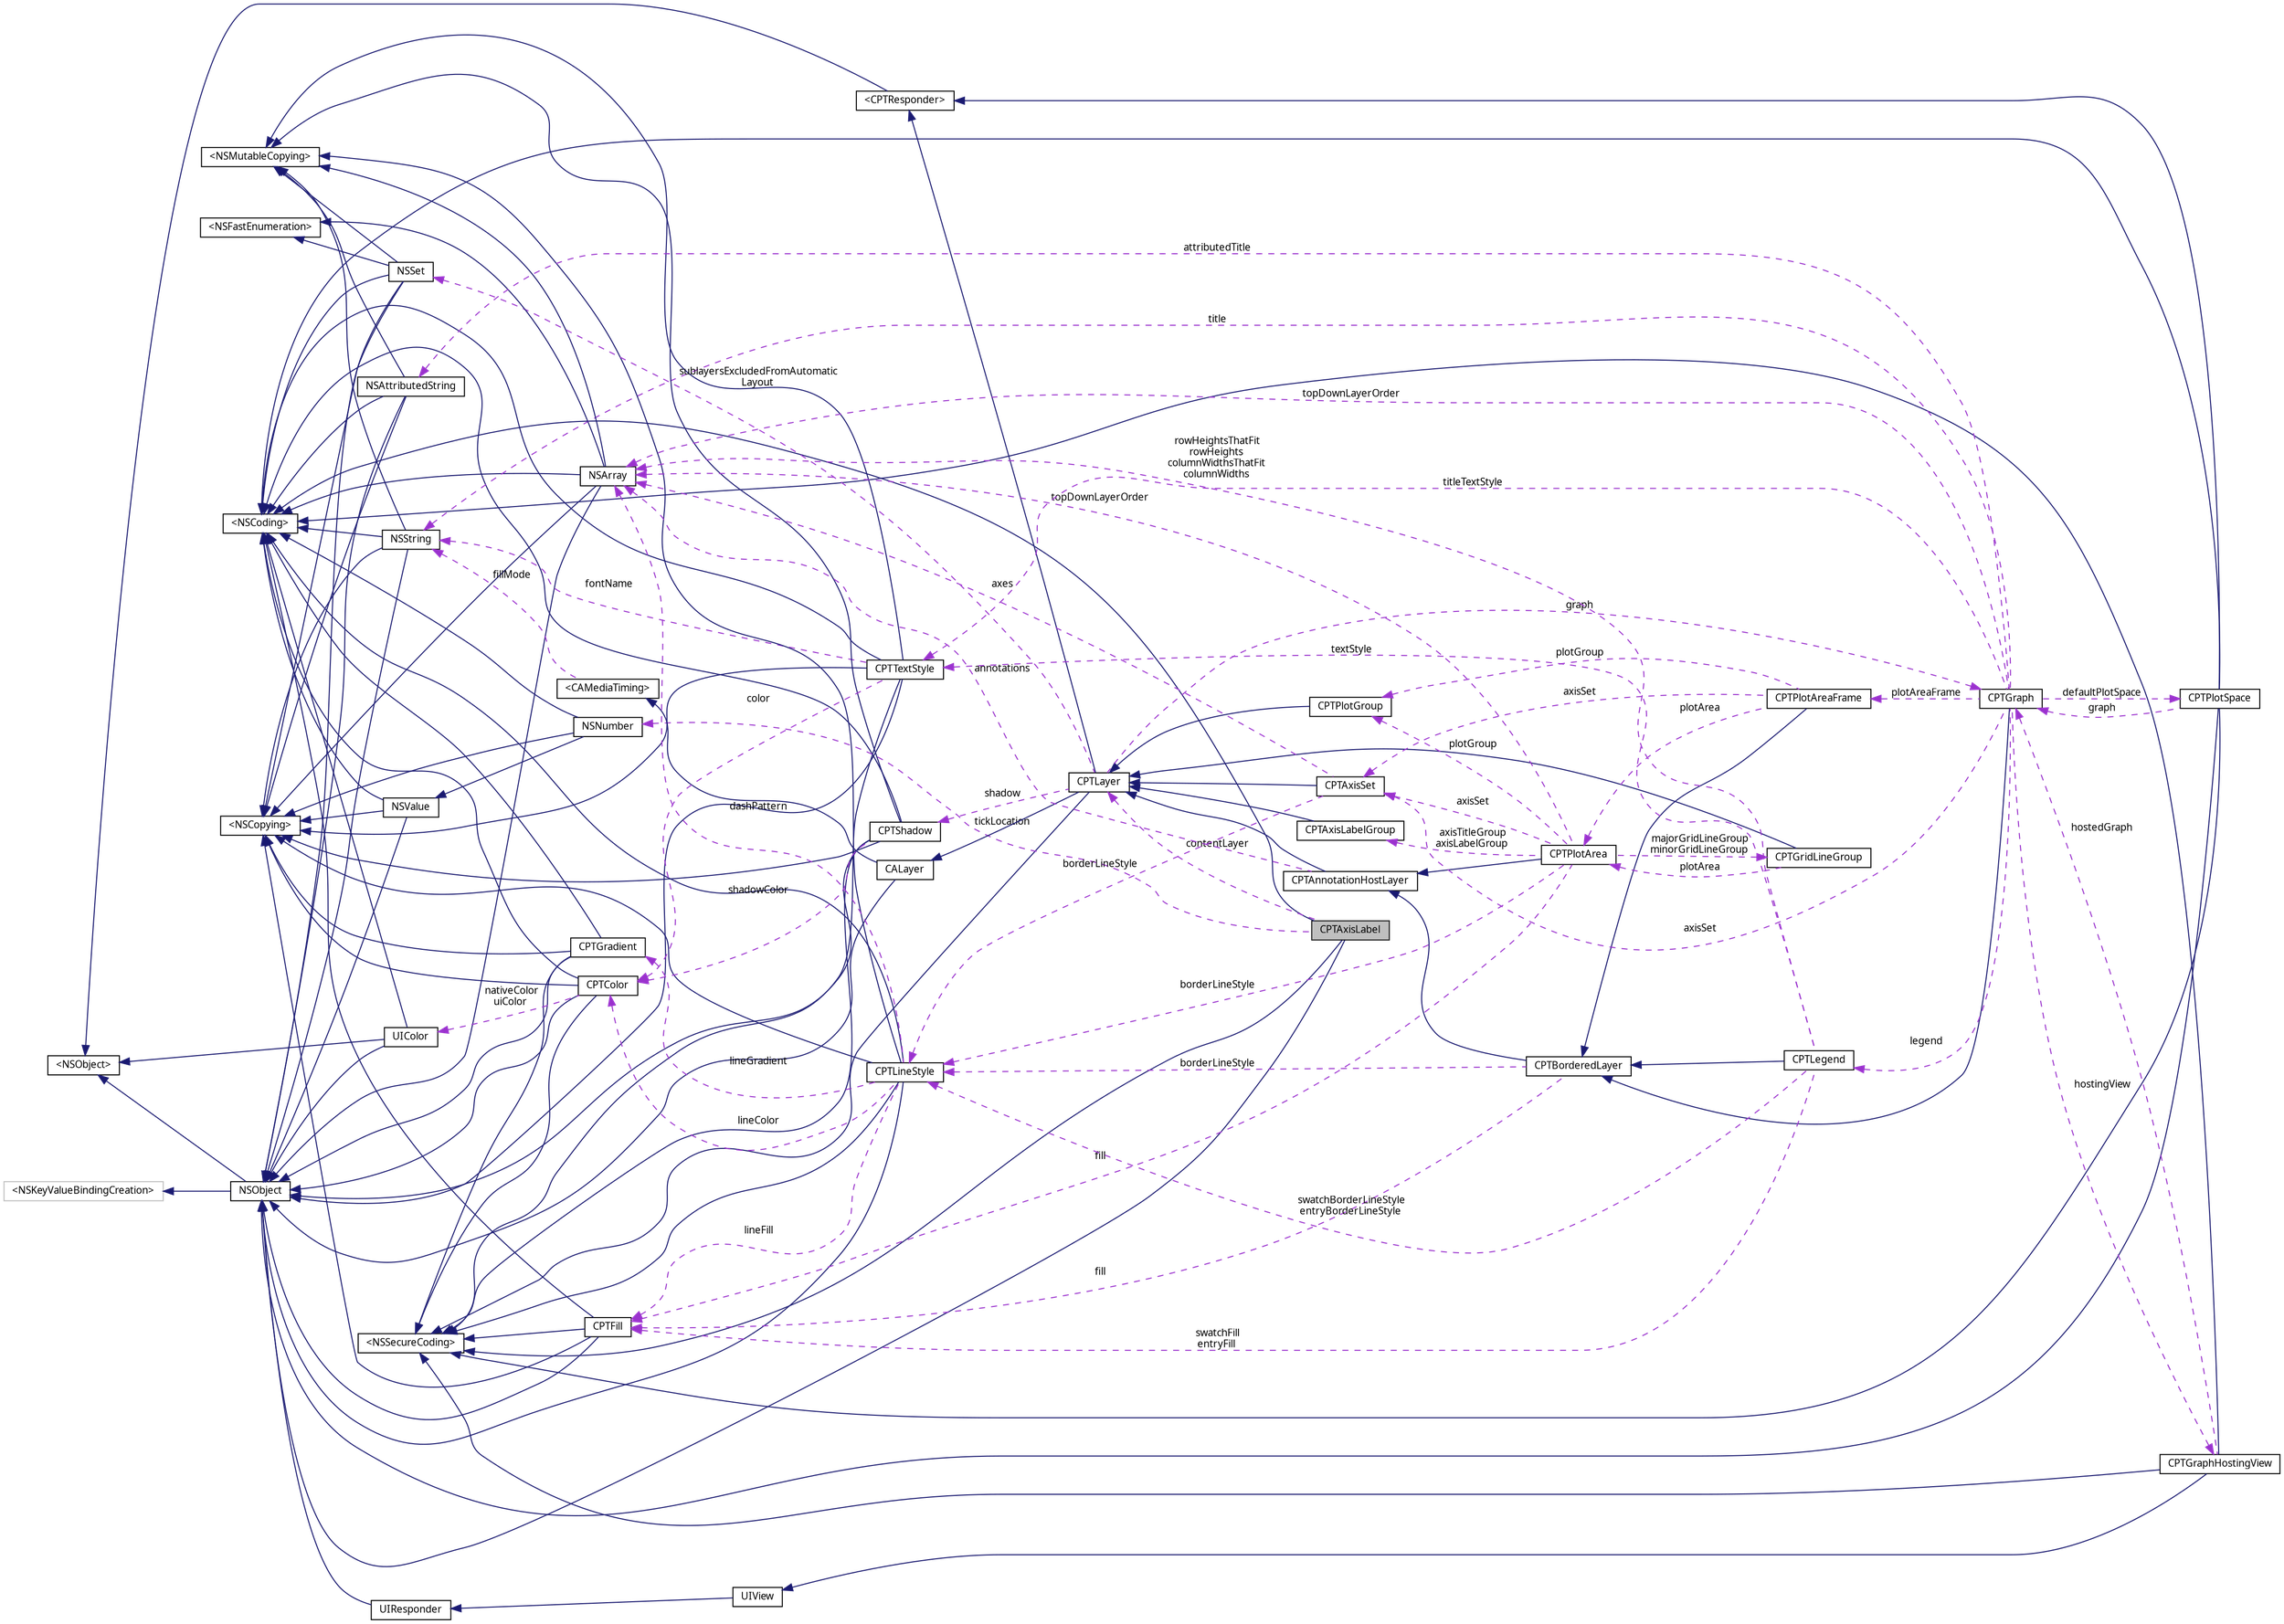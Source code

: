 digraph "CPTAxisLabel"
{
 // LATEX_PDF_SIZE
  bgcolor="transparent";
  edge [fontname="Lucinda Grande",fontsize="10",labelfontname="Lucinda Grande",labelfontsize="10"];
  node [fontname="Lucinda Grande",fontsize="10",shape=record];
  rankdir="LR";
  Node1 [label="CPTAxisLabel",height=0.2,width=0.4,color="black", fillcolor="grey75", style="filled", fontcolor="black",tooltip="An axis label."];
  Node2 -> Node1 [dir="back",color="midnightblue",fontsize="10",style="solid",fontname="Lucinda Grande"];
  Node2 [label="NSObject",height=0.2,width=0.4,color="black",URL="/Users/eskroch/Projects/Core Plot/documentation/doxygen/doxygen-cocoa-touch-tags.xml$https://developer.apple.com/library/ios/.html#documentation/Cocoa/Reference/Foundation/Classes/NSObject_Class/Reference/Reference",tooltip=" "];
  Node3 -> Node2 [dir="back",color="midnightblue",fontsize="10",style="solid",fontname="Lucinda Grande"];
  Node3 [label="\<NSObject\>",height=0.2,width=0.4,color="black",URL="/Users/eskroch/Projects/Core Plot/documentation/doxygen/doxygen-cocoa-touch-tags.xml$https://developer.apple.com/library/ios/.html#documentation/Cocoa/Reference/Foundation/Protocols/NSObject_Protocol/Reference/NSObject",tooltip=" "];
  Node4 -> Node2 [dir="back",color="midnightblue",fontsize="10",style="solid",fontname="Lucinda Grande"];
  Node4 [label="\<NSKeyValueBindingCreation\>",height=0.2,width=0.4,color="grey75",tooltip=" "];
  Node5 -> Node1 [dir="back",color="midnightblue",fontsize="10",style="solid",fontname="Lucinda Grande"];
  Node5 [label="\<NSCoding\>",height=0.2,width=0.4,color="black",URL="/Users/eskroch/Projects/Core Plot/documentation/doxygen/doxygen-cocoa-touch-tags.xml$https://developer.apple.com/library/ios/.html#documentation/Cocoa/Reference/Foundation/Protocols/NSCoding_Protocol/Reference/Reference",tooltip=" "];
  Node6 -> Node1 [dir="back",color="midnightblue",fontsize="10",style="solid",fontname="Lucinda Grande"];
  Node6 [label="\<NSSecureCoding\>",height=0.2,width=0.4,color="black",URL="/Users/eskroch/Projects/Core Plot/documentation/doxygen/doxygen-cocoa-touch-tags.xml$https://developer.apple.com/library/ios/documentation/Foundation/Reference/NSSecureCoding_Protocol_Ref/.html",tooltip=" "];
  Node7 -> Node1 [dir="back",color="darkorchid3",fontsize="10",style="dashed",label=" tickLocation" ,fontname="Lucinda Grande"];
  Node7 [label="NSNumber",height=0.2,width=0.4,color="black",URL="/Users/eskroch/Projects/Core Plot/documentation/doxygen/doxygen-cocoa-touch-tags.xml$https://developer.apple.com/library/ios/.html#documentation/Cocoa/Reference/Foundation/Classes/NSNumber_Class/Reference/Reference",tooltip=" "];
  Node8 -> Node7 [dir="back",color="midnightblue",fontsize="10",style="solid",fontname="Lucinda Grande"];
  Node8 [label="NSValue",height=0.2,width=0.4,color="black",URL="/Users/eskroch/Projects/Core Plot/documentation/doxygen/doxygen-cocoa-touch-tags.xml$https://developer.apple.com/library/ios/.html#documentation/Cocoa/Reference/Foundation/Classes/NSValue_Class/Reference/Reference",tooltip=" "];
  Node2 -> Node8 [dir="back",color="midnightblue",fontsize="10",style="solid",fontname="Lucinda Grande"];
  Node5 -> Node8 [dir="back",color="midnightblue",fontsize="10",style="solid",fontname="Lucinda Grande"];
  Node9 -> Node8 [dir="back",color="midnightblue",fontsize="10",style="solid",fontname="Lucinda Grande"];
  Node9 [label="\<NSCopying\>",height=0.2,width=0.4,color="black",URL="/Users/eskroch/Projects/Core Plot/documentation/doxygen/doxygen-cocoa-touch-tags.xml$https://developer.apple.com/library/ios/.html#documentation/Cocoa/Reference/Foundation/Protocols/NSCopying_Protocol/Reference/Reference",tooltip=" "];
  Node5 -> Node7 [dir="back",color="midnightblue",fontsize="10",style="solid",fontname="Lucinda Grande"];
  Node9 -> Node7 [dir="back",color="midnightblue",fontsize="10",style="solid",fontname="Lucinda Grande"];
  Node10 -> Node1 [dir="back",color="darkorchid3",fontsize="10",style="dashed",label=" contentLayer" ,fontname="Lucinda Grande"];
  Node10 [label="CPTLayer",height=0.2,width=0.4,color="black",URL="$interface_c_p_t_layer.html",tooltip="Base class for all Core Animation layers in Core Plot."];
  Node11 -> Node10 [dir="back",color="midnightblue",fontsize="10",style="solid",fontname="Lucinda Grande"];
  Node11 [label="CALayer",height=0.2,width=0.4,color="black",URL="/Users/eskroch/Projects/Core Plot/documentation/doxygen/doxygen-cocoa-touch-tags.xml$https://developer.apple.com/library/ios/.html#documentation/GraphicsImaging/Reference/CALayer_class/Introduction/Introduction",tooltip=" "];
  Node2 -> Node11 [dir="back",color="midnightblue",fontsize="10",style="solid",fontname="Lucinda Grande"];
  Node12 -> Node11 [dir="back",color="midnightblue",fontsize="10",style="solid",fontname="Lucinda Grande"];
  Node12 [label="\<CAMediaTiming\>",height=0.2,width=0.4,color="black",URL="/Users/eskroch/Projects/Core Plot/documentation/doxygen/doxygen-cocoa-touch-tags.xml$https://developer.apple.com/library/ios/.html#documentation/GraphicsImaging/Reference/CAMediaTiming_protocol/Introduction/Introduction",tooltip=" "];
  Node13 -> Node12 [dir="back",color="darkorchid3",fontsize="10",style="dashed",label=" fillMode" ,fontname="Lucinda Grande"];
  Node13 [label="NSString",height=0.2,width=0.4,color="black",URL="/Users/eskroch/Projects/Core Plot/documentation/doxygen/doxygen-cocoa-touch-tags.xml$https://developer.apple.com/library/ios/.html#documentation/Cocoa/Reference/Foundation/Classes/NSString_Class/Reference/NSString",tooltip=" "];
  Node2 -> Node13 [dir="back",color="midnightblue",fontsize="10",style="solid",fontname="Lucinda Grande"];
  Node5 -> Node13 [dir="back",color="midnightblue",fontsize="10",style="solid",fontname="Lucinda Grande"];
  Node9 -> Node13 [dir="back",color="midnightblue",fontsize="10",style="solid",fontname="Lucinda Grande"];
  Node14 -> Node13 [dir="back",color="midnightblue",fontsize="10",style="solid",fontname="Lucinda Grande"];
  Node14 [label="\<NSMutableCopying\>",height=0.2,width=0.4,color="black",URL="/Users/eskroch/Projects/Core Plot/documentation/doxygen/doxygen-cocoa-touch-tags.xml$https://developer.apple.com/library/ios/.html#documentation/Cocoa/Reference/Foundation/Protocols/NSMutableCopying_Protocol/Reference/Reference",tooltip=" "];
  Node15 -> Node10 [dir="back",color="midnightblue",fontsize="10",style="solid",fontname="Lucinda Grande"];
  Node15 [label="\<CPTResponder\>",height=0.2,width=0.4,color="black",URL="$protocol_c_p_t_responder-p.html",tooltip="The basis of all event processing in Core Plot."];
  Node3 -> Node15 [dir="back",color="midnightblue",fontsize="10",style="solid",fontname="Lucinda Grande"];
  Node6 -> Node10 [dir="back",color="midnightblue",fontsize="10",style="solid",fontname="Lucinda Grande"];
  Node16 -> Node10 [dir="back",color="darkorchid3",fontsize="10",style="dashed",label=" shadow" ,fontname="Lucinda Grande"];
  Node16 [label="CPTShadow",height=0.2,width=0.4,color="black",URL="$interface_c_p_t_shadow.html",tooltip="Immutable wrapper for various shadow drawing properties."];
  Node2 -> Node16 [dir="back",color="midnightblue",fontsize="10",style="solid",fontname="Lucinda Grande"];
  Node9 -> Node16 [dir="back",color="midnightblue",fontsize="10",style="solid",fontname="Lucinda Grande"];
  Node14 -> Node16 [dir="back",color="midnightblue",fontsize="10",style="solid",fontname="Lucinda Grande"];
  Node5 -> Node16 [dir="back",color="midnightblue",fontsize="10",style="solid",fontname="Lucinda Grande"];
  Node6 -> Node16 [dir="back",color="midnightblue",fontsize="10",style="solid",fontname="Lucinda Grande"];
  Node17 -> Node16 [dir="back",color="darkorchid3",fontsize="10",style="dashed",label=" shadowColor" ,fontname="Lucinda Grande"];
  Node17 [label="CPTColor",height=0.2,width=0.4,color="black",URL="$interface_c_p_t_color.html",tooltip="An immutable color."];
  Node2 -> Node17 [dir="back",color="midnightblue",fontsize="10",style="solid",fontname="Lucinda Grande"];
  Node9 -> Node17 [dir="back",color="midnightblue",fontsize="10",style="solid",fontname="Lucinda Grande"];
  Node5 -> Node17 [dir="back",color="midnightblue",fontsize="10",style="solid",fontname="Lucinda Grande"];
  Node6 -> Node17 [dir="back",color="midnightblue",fontsize="10",style="solid",fontname="Lucinda Grande"];
  Node18 -> Node17 [dir="back",color="darkorchid3",fontsize="10",style="dashed",label=" nativeColor\nuiColor" ,fontname="Lucinda Grande"];
  Node18 [label="UIColor",height=0.2,width=0.4,color="black",URL="/Users/eskroch/Projects/Core Plot/documentation/doxygen/doxygen-cocoa-touch-tags.xml$https://developer.apple.com/library/ios/.html#documentation/UIKit/Reference/UIColor_Class/Reference/Reference",tooltip=" "];
  Node2 -> Node18 [dir="back",color="midnightblue",fontsize="10",style="solid",fontname="Lucinda Grande"];
  Node5 -> Node18 [dir="back",color="midnightblue",fontsize="10",style="solid",fontname="Lucinda Grande"];
  Node3 -> Node18 [dir="back",color="midnightblue",fontsize="10",style="solid",fontname="Lucinda Grande"];
  Node19 -> Node10 [dir="back",color="darkorchid3",fontsize="10",style="dashed",label=" sublayersExcludedFromAutomatic\lLayout" ,fontname="Lucinda Grande"];
  Node19 [label="NSSet",height=0.2,width=0.4,color="black",URL="/Users/eskroch/Projects/Core Plot/documentation/doxygen/doxygen-cocoa-touch-tags.xml$https://developer.apple.com/library/ios/.html#documentation/Cocoa/Reference/Foundation/Classes/NSSet_Class/Reference/Reference",tooltip=" "];
  Node2 -> Node19 [dir="back",color="midnightblue",fontsize="10",style="solid",fontname="Lucinda Grande"];
  Node5 -> Node19 [dir="back",color="midnightblue",fontsize="10",style="solid",fontname="Lucinda Grande"];
  Node9 -> Node19 [dir="back",color="midnightblue",fontsize="10",style="solid",fontname="Lucinda Grande"];
  Node20 -> Node19 [dir="back",color="midnightblue",fontsize="10",style="solid",fontname="Lucinda Grande"];
  Node20 [label="\<NSFastEnumeration\>",height=0.2,width=0.4,color="black",URL="/Users/eskroch/Projects/Core Plot/documentation/doxygen/doxygen-cocoa-touch-tags.xml$https://developer.apple.com/library/ios/.html#documentation/Cocoa/Reference/NSFastEnumeration_protocol/Reference/NSFastEnumeration",tooltip=" "];
  Node14 -> Node19 [dir="back",color="midnightblue",fontsize="10",style="solid",fontname="Lucinda Grande"];
  Node21 -> Node10 [dir="back",color="darkorchid3",fontsize="10",style="dashed",label=" graph" ,fontname="Lucinda Grande"];
  Node21 [label="CPTGraph",height=0.2,width=0.4,color="black",URL="$interface_c_p_t_graph.html",tooltip="An abstract graph class."];
  Node22 -> Node21 [dir="back",color="midnightblue",fontsize="10",style="solid",fontname="Lucinda Grande"];
  Node22 [label="CPTBorderedLayer",height=0.2,width=0.4,color="black",URL="$interface_c_p_t_bordered_layer.html",tooltip="A layer with a border line and background fill."];
  Node23 -> Node22 [dir="back",color="midnightblue",fontsize="10",style="solid",fontname="Lucinda Grande"];
  Node23 [label="CPTAnnotationHostLayer",height=0.2,width=0.4,color="black",URL="$interface_c_p_t_annotation_host_layer.html",tooltip="A container layer for annotations."];
  Node10 -> Node23 [dir="back",color="midnightblue",fontsize="10",style="solid",fontname="Lucinda Grande"];
  Node24 -> Node23 [dir="back",color="darkorchid3",fontsize="10",style="dashed",label=" annotations" ,fontname="Lucinda Grande"];
  Node24 [label="NSArray",height=0.2,width=0.4,color="black",URL="/Users/eskroch/Projects/Core Plot/documentation/doxygen/doxygen-cocoa-touch-tags.xml$https://developer.apple.com/library/ios/.html#documentation/Cocoa/Reference/Foundation/Classes/NSArray_Class/NSArray",tooltip=" "];
  Node2 -> Node24 [dir="back",color="midnightblue",fontsize="10",style="solid",fontname="Lucinda Grande"];
  Node5 -> Node24 [dir="back",color="midnightblue",fontsize="10",style="solid",fontname="Lucinda Grande"];
  Node9 -> Node24 [dir="back",color="midnightblue",fontsize="10",style="solid",fontname="Lucinda Grande"];
  Node20 -> Node24 [dir="back",color="midnightblue",fontsize="10",style="solid",fontname="Lucinda Grande"];
  Node14 -> Node24 [dir="back",color="midnightblue",fontsize="10",style="solid",fontname="Lucinda Grande"];
  Node25 -> Node22 [dir="back",color="darkorchid3",fontsize="10",style="dashed",label=" fill" ,fontname="Lucinda Grande"];
  Node25 [label="CPTFill",height=0.2,width=0.4,color="black",URL="$interface_c_p_t_fill.html",tooltip="Draws area fills."];
  Node2 -> Node25 [dir="back",color="midnightblue",fontsize="10",style="solid",fontname="Lucinda Grande"];
  Node9 -> Node25 [dir="back",color="midnightblue",fontsize="10",style="solid",fontname="Lucinda Grande"];
  Node5 -> Node25 [dir="back",color="midnightblue",fontsize="10",style="solid",fontname="Lucinda Grande"];
  Node6 -> Node25 [dir="back",color="midnightblue",fontsize="10",style="solid",fontname="Lucinda Grande"];
  Node26 -> Node22 [dir="back",color="darkorchid3",fontsize="10",style="dashed",label=" borderLineStyle" ,fontname="Lucinda Grande"];
  Node26 [label="CPTLineStyle",height=0.2,width=0.4,color="black",URL="$interface_c_p_t_line_style.html",tooltip="Immutable wrapper for various line drawing properties. Create a CPTMutableLineStyle if you want to cu..."];
  Node2 -> Node26 [dir="back",color="midnightblue",fontsize="10",style="solid",fontname="Lucinda Grande"];
  Node9 -> Node26 [dir="back",color="midnightblue",fontsize="10",style="solid",fontname="Lucinda Grande"];
  Node14 -> Node26 [dir="back",color="midnightblue",fontsize="10",style="solid",fontname="Lucinda Grande"];
  Node5 -> Node26 [dir="back",color="midnightblue",fontsize="10",style="solid",fontname="Lucinda Grande"];
  Node6 -> Node26 [dir="back",color="midnightblue",fontsize="10",style="solid",fontname="Lucinda Grande"];
  Node25 -> Node26 [dir="back",color="darkorchid3",fontsize="10",style="dashed",label=" lineFill" ,fontname="Lucinda Grande"];
  Node27 -> Node26 [dir="back",color="darkorchid3",fontsize="10",style="dashed",label=" lineGradient" ,fontname="Lucinda Grande"];
  Node27 [label="CPTGradient",height=0.2,width=0.4,color="black",URL="$interface_c_p_t_gradient.html",tooltip="Draws color gradient fills."];
  Node2 -> Node27 [dir="back",color="midnightblue",fontsize="10",style="solid",fontname="Lucinda Grande"];
  Node9 -> Node27 [dir="back",color="midnightblue",fontsize="10",style="solid",fontname="Lucinda Grande"];
  Node5 -> Node27 [dir="back",color="midnightblue",fontsize="10",style="solid",fontname="Lucinda Grande"];
  Node6 -> Node27 [dir="back",color="midnightblue",fontsize="10",style="solid",fontname="Lucinda Grande"];
  Node17 -> Node26 [dir="back",color="darkorchid3",fontsize="10",style="dashed",label=" lineColor" ,fontname="Lucinda Grande"];
  Node24 -> Node26 [dir="back",color="darkorchid3",fontsize="10",style="dashed",label=" dashPattern" ,fontname="Lucinda Grande"];
  Node28 -> Node21 [dir="back",color="darkorchid3",fontsize="10",style="dashed",label=" titleTextStyle" ,fontname="Lucinda Grande"];
  Node28 [label="CPTTextStyle",height=0.2,width=0.4,color="black",URL="$interface_c_p_t_text_style.html",tooltip="Immutable wrapper for various text style properties."];
  Node2 -> Node28 [dir="back",color="midnightblue",fontsize="10",style="solid",fontname="Lucinda Grande"];
  Node9 -> Node28 [dir="back",color="midnightblue",fontsize="10",style="solid",fontname="Lucinda Grande"];
  Node14 -> Node28 [dir="back",color="midnightblue",fontsize="10",style="solid",fontname="Lucinda Grande"];
  Node5 -> Node28 [dir="back",color="midnightblue",fontsize="10",style="solid",fontname="Lucinda Grande"];
  Node6 -> Node28 [dir="back",color="midnightblue",fontsize="10",style="solid",fontname="Lucinda Grande"];
  Node13 -> Node28 [dir="back",color="darkorchid3",fontsize="10",style="dashed",label=" fontName" ,fontname="Lucinda Grande"];
  Node17 -> Node28 [dir="back",color="darkorchid3",fontsize="10",style="dashed",label=" color" ,fontname="Lucinda Grande"];
  Node29 -> Node21 [dir="back",color="darkorchid3",fontsize="10",style="dashed",label=" hostingView" ,fontname="Lucinda Grande"];
  Node29 [label="CPTGraphHostingView",height=0.2,width=0.4,color="black",URL="$interface_c_p_t_graph_hosting_view.html",tooltip="A container view for displaying a CPTGraph."];
  Node30 -> Node29 [dir="back",color="midnightblue",fontsize="10",style="solid",fontname="Lucinda Grande"];
  Node30 [label="UIView",height=0.2,width=0.4,color="black",URL="/Users/eskroch/Projects/Core Plot/documentation/doxygen/doxygen-cocoa-touch-tags.xml$https://developer.apple.com/library/ios/.html#documentation/UIKit/Reference/UIView_Class/UIView/UIView",tooltip=" "];
  Node31 -> Node30 [dir="back",color="midnightblue",fontsize="10",style="solid",fontname="Lucinda Grande"];
  Node31 [label="UIResponder",height=0.2,width=0.4,color="black",URL="/Users/eskroch/Projects/Core Plot/documentation/doxygen/doxygen-cocoa-touch-tags.xml$https://developer.apple.com/library/ios/#documentation/UIKit/Reference/UIResponder_Class/Reference/Reference.html.html#//apple_ref/occ/cl/UIResponder",tooltip=" "];
  Node2 -> Node31 [dir="back",color="midnightblue",fontsize="10",style="solid",fontname="Lucinda Grande"];
  Node5 -> Node29 [dir="back",color="midnightblue",fontsize="10",style="solid",fontname="Lucinda Grande"];
  Node6 -> Node29 [dir="back",color="midnightblue",fontsize="10",style="solid",fontname="Lucinda Grande"];
  Node21 -> Node29 [dir="back",color="darkorchid3",fontsize="10",style="dashed",label=" hostedGraph" ,fontname="Lucinda Grande"];
  Node32 -> Node21 [dir="back",color="darkorchid3",fontsize="10",style="dashed",label=" axisSet" ,fontname="Lucinda Grande"];
  Node32 [label="CPTAxisSet",height=0.2,width=0.4,color="black",URL="$interface_c_p_t_axis_set.html",tooltip="A container layer for the set of axes for a graph."];
  Node10 -> Node32 [dir="back",color="midnightblue",fontsize="10",style="solid",fontname="Lucinda Grande"];
  Node26 -> Node32 [dir="back",color="darkorchid3",fontsize="10",style="dashed",label=" borderLineStyle" ,fontname="Lucinda Grande"];
  Node24 -> Node32 [dir="back",color="darkorchid3",fontsize="10",style="dashed",label=" axes" ,fontname="Lucinda Grande"];
  Node33 -> Node21 [dir="back",color="darkorchid3",fontsize="10",style="dashed",label=" attributedTitle" ,fontname="Lucinda Grande"];
  Node33 [label="NSAttributedString",height=0.2,width=0.4,color="black",URL="/Users/eskroch/Projects/Core Plot/documentation/doxygen/doxygen-cocoa-touch-tags.xml$https://developer.apple.com/library/ios/.html#documentation/Cocoa/Reference/Foundation/Classes/NSAttributedString_Class/Reference/NSAttributedString",tooltip=" "];
  Node2 -> Node33 [dir="back",color="midnightblue",fontsize="10",style="solid",fontname="Lucinda Grande"];
  Node5 -> Node33 [dir="back",color="midnightblue",fontsize="10",style="solid",fontname="Lucinda Grande"];
  Node9 -> Node33 [dir="back",color="midnightblue",fontsize="10",style="solid",fontname="Lucinda Grande"];
  Node14 -> Node33 [dir="back",color="midnightblue",fontsize="10",style="solid",fontname="Lucinda Grande"];
  Node34 -> Node21 [dir="back",color="darkorchid3",fontsize="10",style="dashed",label=" plotAreaFrame" ,fontname="Lucinda Grande"];
  Node34 [label="CPTPlotAreaFrame",height=0.2,width=0.4,color="black",URL="$interface_c_p_t_plot_area_frame.html",tooltip="A layer drawn on top of the graph layer and behind all plot elements."];
  Node22 -> Node34 [dir="back",color="midnightblue",fontsize="10",style="solid",fontname="Lucinda Grande"];
  Node32 -> Node34 [dir="back",color="darkorchid3",fontsize="10",style="dashed",label=" axisSet" ,fontname="Lucinda Grande"];
  Node35 -> Node34 [dir="back",color="darkorchid3",fontsize="10",style="dashed",label=" plotArea" ,fontname="Lucinda Grande"];
  Node35 [label="CPTPlotArea",height=0.2,width=0.4,color="black",URL="$interface_c_p_t_plot_area.html",tooltip="A layer representing the actual plotting area of a graph."];
  Node23 -> Node35 [dir="back",color="midnightblue",fontsize="10",style="solid",fontname="Lucinda Grande"];
  Node36 -> Node35 [dir="back",color="darkorchid3",fontsize="10",style="dashed",label=" majorGridLineGroup\nminorGridLineGroup" ,fontname="Lucinda Grande"];
  Node36 [label="CPTGridLineGroup",height=0.2,width=0.4,color="black",URL="$interface_c_p_t_grid_line_group.html",tooltip="A group of grid line layers."];
  Node10 -> Node36 [dir="back",color="midnightblue",fontsize="10",style="solid",fontname="Lucinda Grande"];
  Node35 -> Node36 [dir="back",color="darkorchid3",fontsize="10",style="dashed",label=" plotArea" ,fontname="Lucinda Grande"];
  Node25 -> Node35 [dir="back",color="darkorchid3",fontsize="10",style="dashed",label=" fill" ,fontname="Lucinda Grande"];
  Node32 -> Node35 [dir="back",color="darkorchid3",fontsize="10",style="dashed",label=" axisSet" ,fontname="Lucinda Grande"];
  Node26 -> Node35 [dir="back",color="darkorchid3",fontsize="10",style="dashed",label=" borderLineStyle" ,fontname="Lucinda Grande"];
  Node37 -> Node35 [dir="back",color="darkorchid3",fontsize="10",style="dashed",label=" axisTitleGroup\naxisLabelGroup" ,fontname="Lucinda Grande"];
  Node37 [label="CPTAxisLabelGroup",height=0.2,width=0.4,color="black",URL="$interface_c_p_t_axis_label_group.html",tooltip="A container layer for the axis labels."];
  Node10 -> Node37 [dir="back",color="midnightblue",fontsize="10",style="solid",fontname="Lucinda Grande"];
  Node38 -> Node35 [dir="back",color="darkorchid3",fontsize="10",style="dashed",label=" plotGroup" ,fontname="Lucinda Grande"];
  Node38 [label="CPTPlotGroup",height=0.2,width=0.4,color="black",URL="$interface_c_p_t_plot_group.html",tooltip="Defines the coordinate system of a plot."];
  Node10 -> Node38 [dir="back",color="midnightblue",fontsize="10",style="solid",fontname="Lucinda Grande"];
  Node24 -> Node35 [dir="back",color="darkorchid3",fontsize="10",style="dashed",label=" topDownLayerOrder" ,fontname="Lucinda Grande"];
  Node38 -> Node34 [dir="back",color="darkorchid3",fontsize="10",style="dashed",label=" plotGroup" ,fontname="Lucinda Grande"];
  Node13 -> Node21 [dir="back",color="darkorchid3",fontsize="10",style="dashed",label=" title" ,fontname="Lucinda Grande"];
  Node39 -> Node21 [dir="back",color="darkorchid3",fontsize="10",style="dashed",label=" defaultPlotSpace" ,fontname="Lucinda Grande"];
  Node39 [label="CPTPlotSpace",height=0.2,width=0.4,color="black",URL="$interface_c_p_t_plot_space.html",tooltip="Defines the coordinate system of a plot."];
  Node2 -> Node39 [dir="back",color="midnightblue",fontsize="10",style="solid",fontname="Lucinda Grande"];
  Node15 -> Node39 [dir="back",color="midnightblue",fontsize="10",style="solid",fontname="Lucinda Grande"];
  Node5 -> Node39 [dir="back",color="midnightblue",fontsize="10",style="solid",fontname="Lucinda Grande"];
  Node6 -> Node39 [dir="back",color="midnightblue",fontsize="10",style="solid",fontname="Lucinda Grande"];
  Node21 -> Node39 [dir="back",color="darkorchid3",fontsize="10",style="dashed",label=" graph" ,fontname="Lucinda Grande"];
  Node40 -> Node21 [dir="back",color="darkorchid3",fontsize="10",style="dashed",label=" legend" ,fontname="Lucinda Grande"];
  Node40 [label="CPTLegend",height=0.2,width=0.4,color="black",URL="$interface_c_p_t_legend.html",tooltip="A graph legend."];
  Node22 -> Node40 [dir="back",color="midnightblue",fontsize="10",style="solid",fontname="Lucinda Grande"];
  Node28 -> Node40 [dir="back",color="darkorchid3",fontsize="10",style="dashed",label=" textStyle" ,fontname="Lucinda Grande"];
  Node25 -> Node40 [dir="back",color="darkorchid3",fontsize="10",style="dashed",label=" swatchFill\nentryFill" ,fontname="Lucinda Grande"];
  Node26 -> Node40 [dir="back",color="darkorchid3",fontsize="10",style="dashed",label=" swatchBorderLineStyle\nentryBorderLineStyle" ,fontname="Lucinda Grande"];
  Node24 -> Node40 [dir="back",color="darkorchid3",fontsize="10",style="dashed",label=" rowHeightsThatFit\nrowHeights\ncolumnWidthsThatFit\ncolumnWidths" ,fontname="Lucinda Grande"];
  Node24 -> Node21 [dir="back",color="darkorchid3",fontsize="10",style="dashed",label=" topDownLayerOrder" ,fontname="Lucinda Grande"];
}
